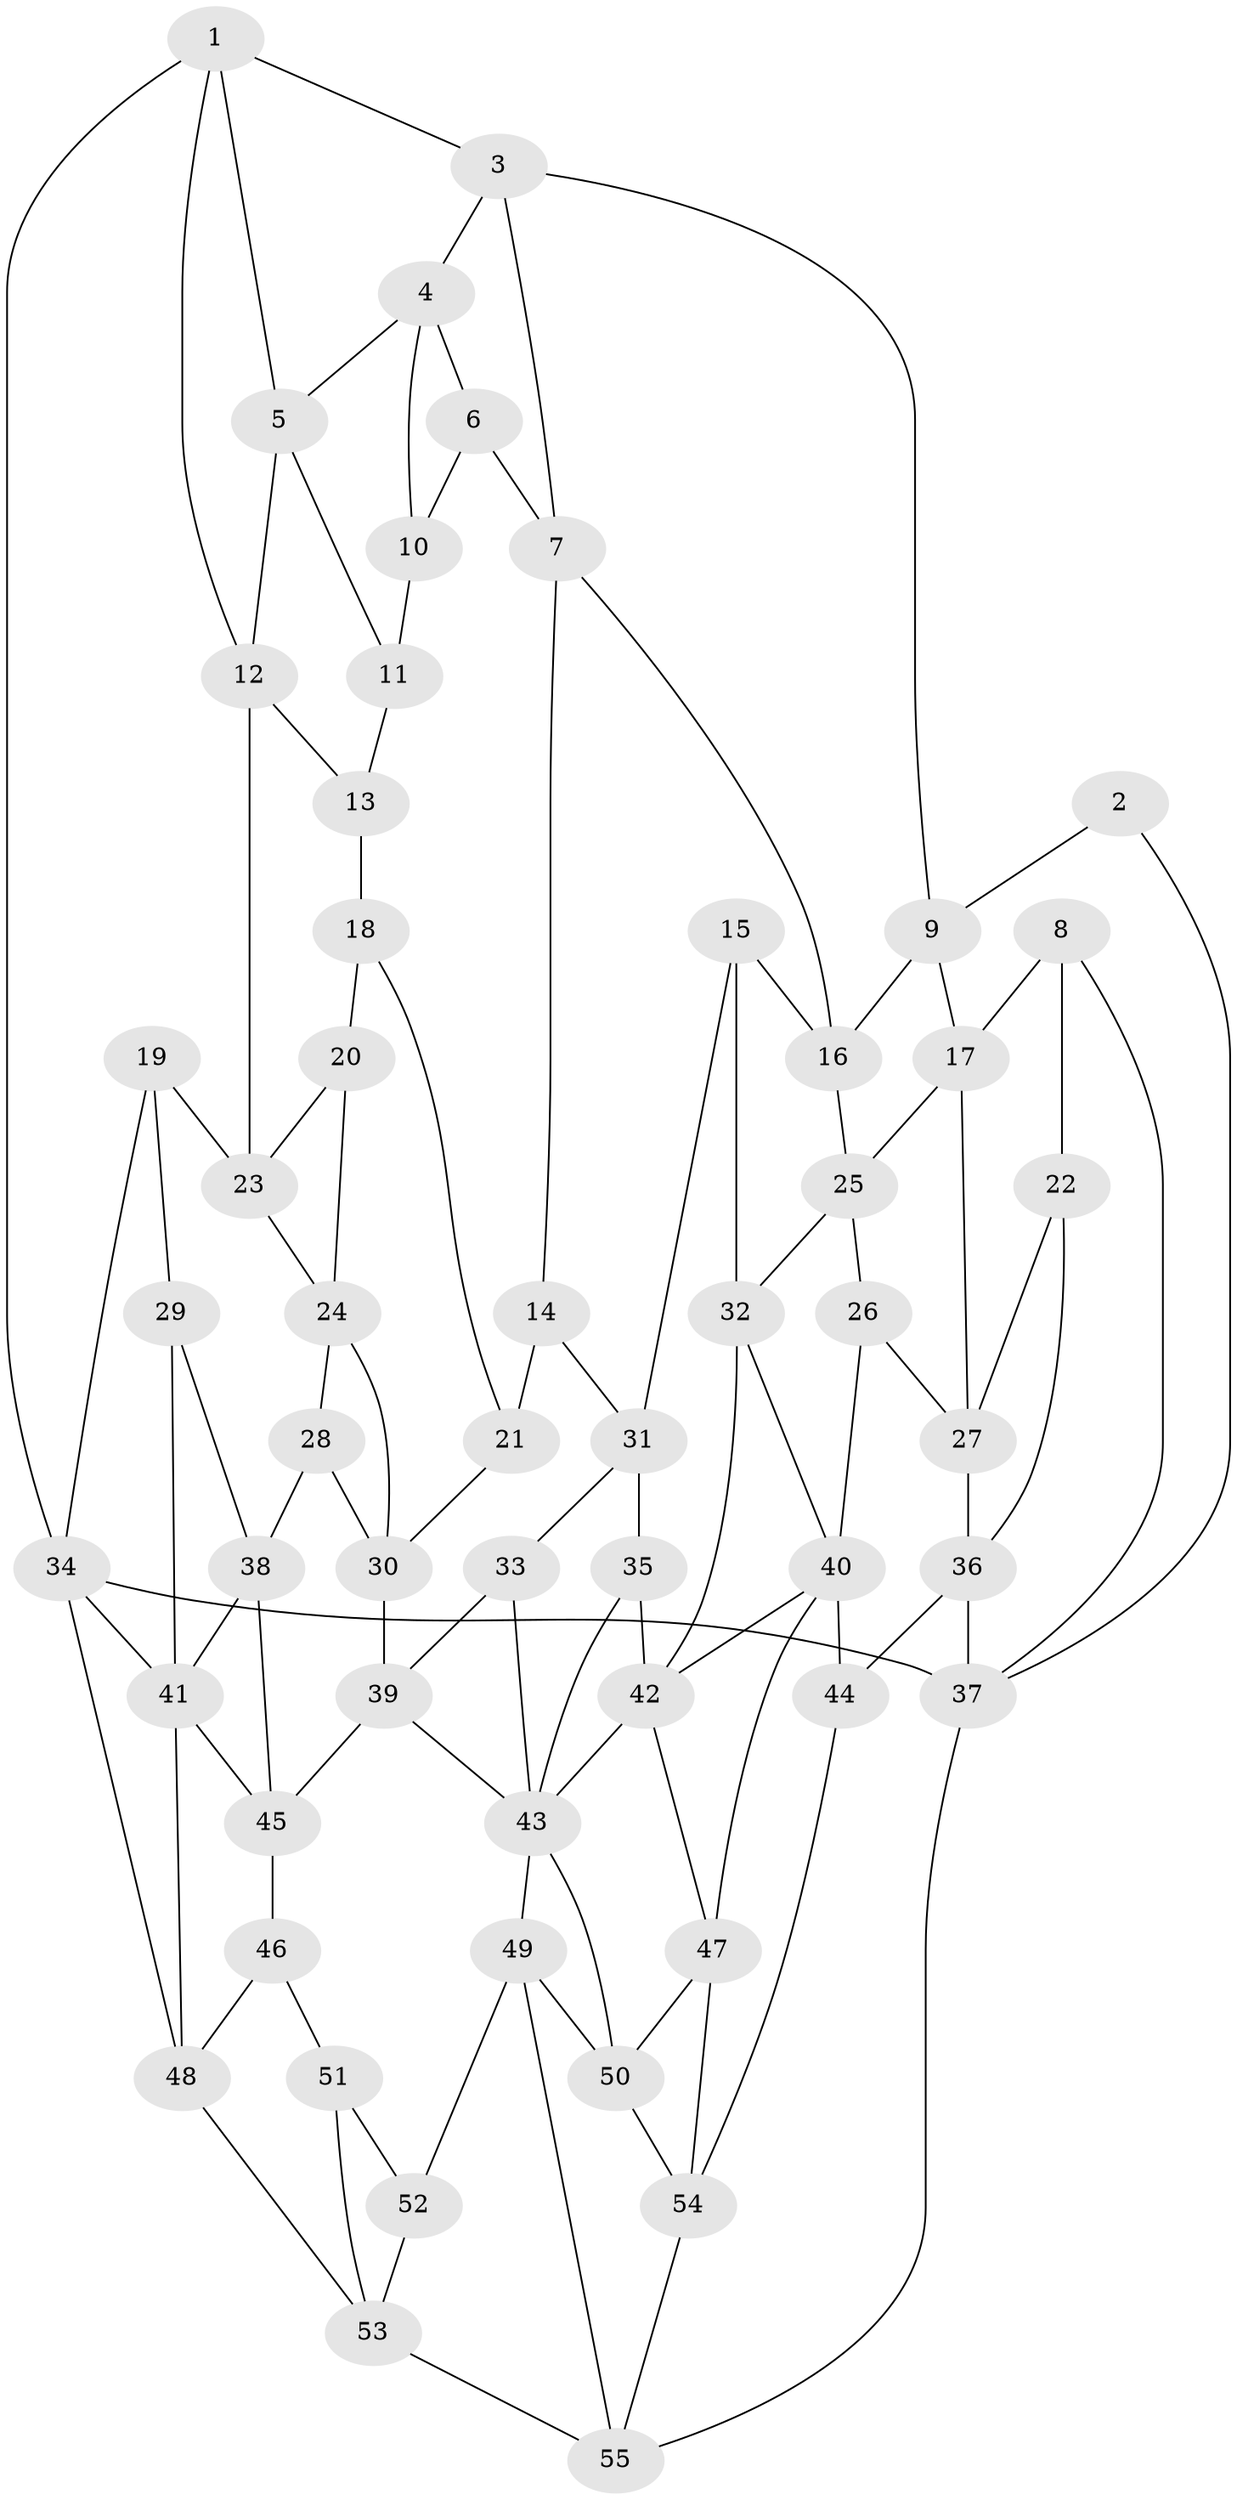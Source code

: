 // original degree distribution, {3: 0.01818181818181818, 5: 0.5454545454545454, 4: 0.22727272727272727, 6: 0.20909090909090908}
// Generated by graph-tools (version 1.1) at 2025/27/03/09/25 03:27:10]
// undirected, 55 vertices, 102 edges
graph export_dot {
graph [start="1"]
  node [color=gray90,style=filled];
  1;
  2;
  3;
  4;
  5;
  6;
  7;
  8;
  9;
  10;
  11;
  12;
  13;
  14;
  15;
  16;
  17;
  18;
  19;
  20;
  21;
  22;
  23;
  24;
  25;
  26;
  27;
  28;
  29;
  30;
  31;
  32;
  33;
  34;
  35;
  36;
  37;
  38;
  39;
  40;
  41;
  42;
  43;
  44;
  45;
  46;
  47;
  48;
  49;
  50;
  51;
  52;
  53;
  54;
  55;
  1 -- 3 [weight=1.0];
  1 -- 5 [weight=1.0];
  1 -- 12 [weight=1.0];
  1 -- 34 [weight=1.0];
  2 -- 9 [weight=1.0];
  2 -- 37 [weight=1.0];
  3 -- 4 [weight=1.0];
  3 -- 7 [weight=1.0];
  3 -- 9 [weight=1.0];
  4 -- 5 [weight=1.0];
  4 -- 6 [weight=1.0];
  4 -- 10 [weight=1.0];
  5 -- 11 [weight=1.0];
  5 -- 12 [weight=1.0];
  6 -- 7 [weight=1.0];
  6 -- 10 [weight=1.0];
  7 -- 14 [weight=1.0];
  7 -- 16 [weight=1.0];
  8 -- 17 [weight=1.0];
  8 -- 22 [weight=2.0];
  8 -- 37 [weight=1.0];
  9 -- 16 [weight=1.0];
  9 -- 17 [weight=1.0];
  10 -- 11 [weight=2.0];
  11 -- 13 [weight=1.0];
  12 -- 13 [weight=1.0];
  12 -- 23 [weight=1.0];
  13 -- 18 [weight=2.0];
  14 -- 21 [weight=2.0];
  14 -- 31 [weight=1.0];
  15 -- 16 [weight=1.0];
  15 -- 31 [weight=1.0];
  15 -- 32 [weight=1.0];
  16 -- 25 [weight=1.0];
  17 -- 25 [weight=1.0];
  17 -- 27 [weight=1.0];
  18 -- 20 [weight=1.0];
  18 -- 21 [weight=1.0];
  19 -- 23 [weight=1.0];
  19 -- 29 [weight=2.0];
  19 -- 34 [weight=1.0];
  20 -- 23 [weight=1.0];
  20 -- 24 [weight=1.0];
  21 -- 30 [weight=1.0];
  22 -- 27 [weight=1.0];
  22 -- 36 [weight=1.0];
  23 -- 24 [weight=1.0];
  24 -- 28 [weight=1.0];
  24 -- 30 [weight=1.0];
  25 -- 26 [weight=1.0];
  25 -- 32 [weight=1.0];
  26 -- 27 [weight=1.0];
  26 -- 40 [weight=1.0];
  27 -- 36 [weight=1.0];
  28 -- 30 [weight=1.0];
  28 -- 38 [weight=1.0];
  29 -- 38 [weight=1.0];
  29 -- 41 [weight=1.0];
  30 -- 39 [weight=1.0];
  31 -- 33 [weight=1.0];
  31 -- 35 [weight=1.0];
  32 -- 40 [weight=1.0];
  32 -- 42 [weight=1.0];
  33 -- 39 [weight=1.0];
  33 -- 43 [weight=1.0];
  34 -- 37 [weight=2.0];
  34 -- 41 [weight=1.0];
  34 -- 48 [weight=1.0];
  35 -- 42 [weight=2.0];
  35 -- 43 [weight=1.0];
  36 -- 37 [weight=1.0];
  36 -- 44 [weight=1.0];
  37 -- 55 [weight=1.0];
  38 -- 41 [weight=1.0];
  38 -- 45 [weight=1.0];
  39 -- 43 [weight=1.0];
  39 -- 45 [weight=1.0];
  40 -- 42 [weight=1.0];
  40 -- 44 [weight=2.0];
  40 -- 47 [weight=1.0];
  41 -- 45 [weight=1.0];
  41 -- 48 [weight=1.0];
  42 -- 43 [weight=1.0];
  42 -- 47 [weight=1.0];
  43 -- 49 [weight=1.0];
  43 -- 50 [weight=1.0];
  44 -- 54 [weight=1.0];
  45 -- 46 [weight=1.0];
  46 -- 48 [weight=1.0];
  46 -- 51 [weight=1.0];
  47 -- 50 [weight=1.0];
  47 -- 54 [weight=1.0];
  48 -- 53 [weight=1.0];
  49 -- 50 [weight=1.0];
  49 -- 52 [weight=1.0];
  49 -- 55 [weight=1.0];
  50 -- 54 [weight=1.0];
  51 -- 52 [weight=2.0];
  51 -- 53 [weight=1.0];
  52 -- 53 [weight=1.0];
  53 -- 55 [weight=1.0];
  54 -- 55 [weight=1.0];
}
